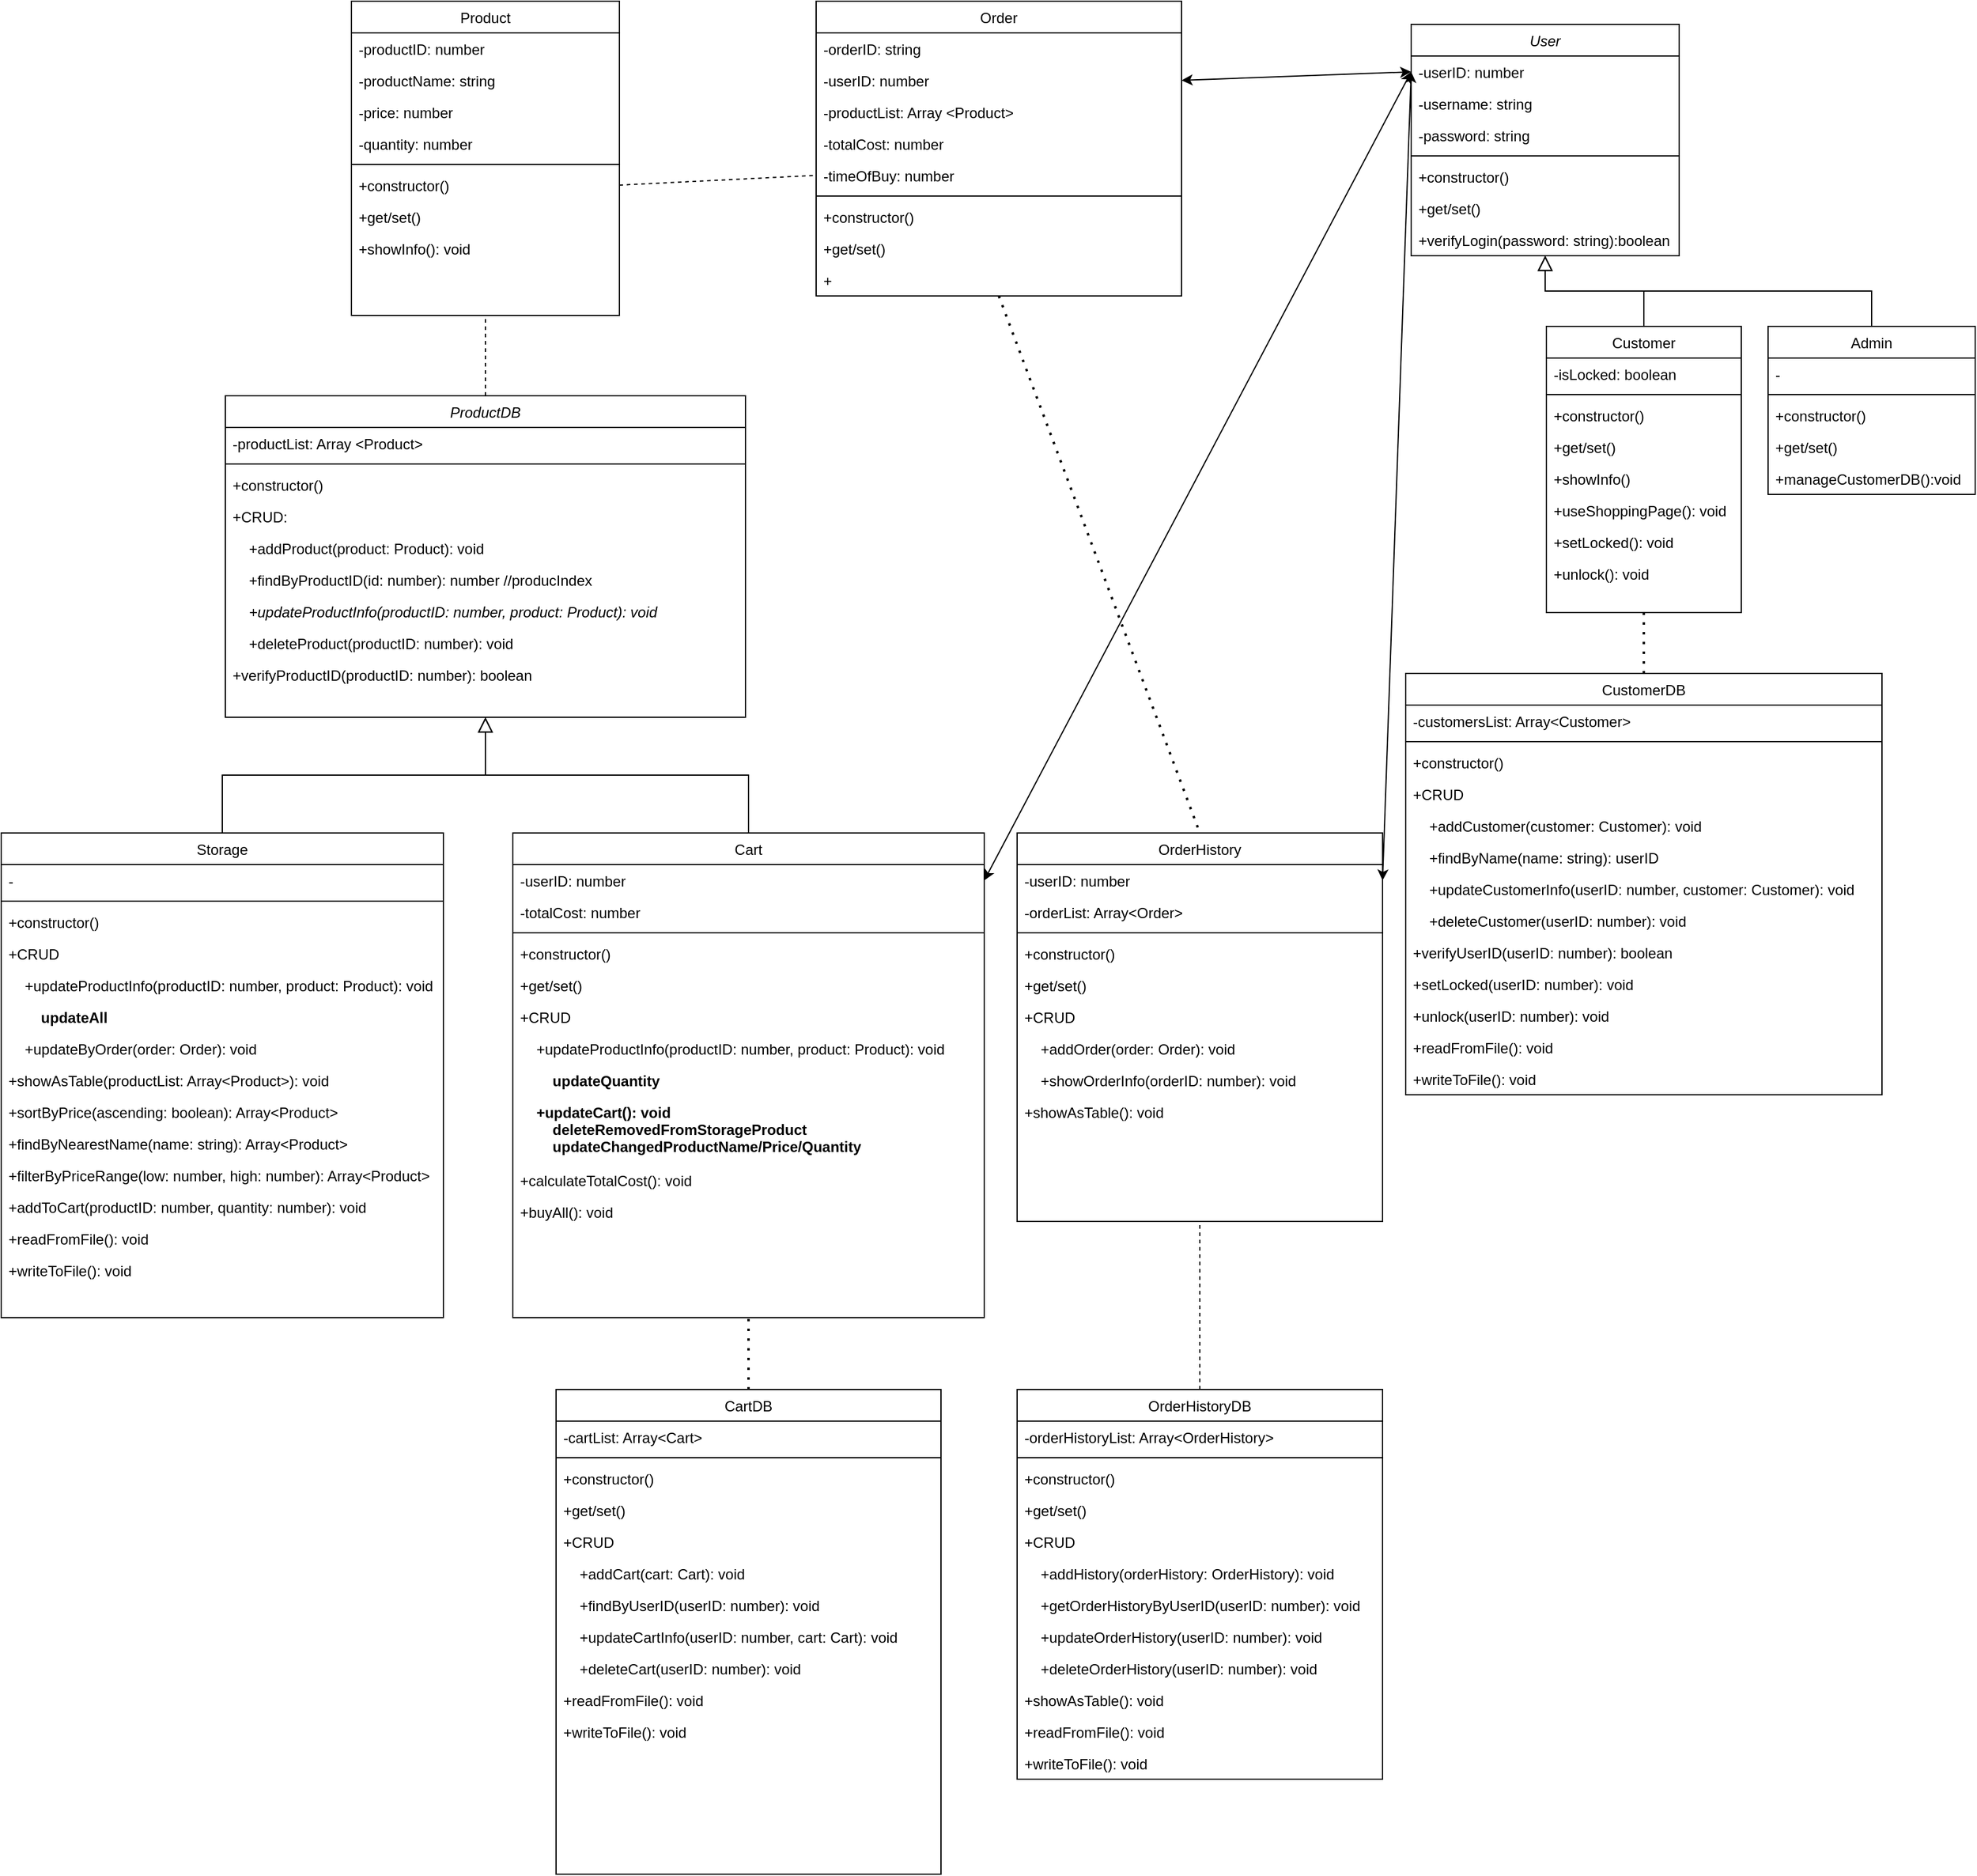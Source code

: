 <mxfile version="20.8.16" type="device"><diagram id="C5RBs43oDa-KdzZeNtuy" name="Page-1"><mxGraphModel dx="2871" dy="1038" grid="0" gridSize="10" guides="1" tooltips="1" connect="1" arrows="1" fold="1" page="1" pageScale="1" pageWidth="827" pageHeight="1169" math="0" shadow="0"><root><mxCell id="WIyWlLk6GJQsqaUBKTNV-0"/><mxCell id="WIyWlLk6GJQsqaUBKTNV-1" parent="WIyWlLk6GJQsqaUBKTNV-0"/><mxCell id="zkfFHV4jXpPFQw0GAbJ--0" value="User" style="swimlane;fontStyle=2;align=center;verticalAlign=top;childLayout=stackLayout;horizontal=1;startSize=26;horizontalStack=0;resizeParent=1;resizeLast=0;collapsible=1;marginBottom=0;rounded=0;shadow=0;strokeWidth=1;" parent="WIyWlLk6GJQsqaUBKTNV-1" vertex="1"><mxGeometry x="330.5" y="40" width="220" height="190" as="geometry"><mxRectangle x="230" y="140" width="160" height="26" as="alternateBounds"/></mxGeometry></mxCell><mxCell id="zkfFHV4jXpPFQw0GAbJ--1" value="-userID: number" style="text;align=left;verticalAlign=top;spacingLeft=4;spacingRight=4;overflow=hidden;rotatable=0;points=[[0,0.5],[1,0.5]];portConstraint=eastwest;" parent="zkfFHV4jXpPFQw0GAbJ--0" vertex="1"><mxGeometry y="26" width="220" height="26" as="geometry"/></mxCell><mxCell id="LEdS41fq1tIYDErjTCFg-3" value="-username: string" style="text;align=left;verticalAlign=top;spacingLeft=4;spacingRight=4;overflow=hidden;rotatable=0;points=[[0,0.5],[1,0.5]];portConstraint=eastwest;" parent="zkfFHV4jXpPFQw0GAbJ--0" vertex="1"><mxGeometry y="52" width="220" height="26" as="geometry"/></mxCell><mxCell id="zkfFHV4jXpPFQw0GAbJ--3" value="-password: string" style="text;align=left;verticalAlign=top;spacingLeft=4;spacingRight=4;overflow=hidden;rotatable=0;points=[[0,0.5],[1,0.5]];portConstraint=eastwest;rounded=0;shadow=0;html=0;" parent="zkfFHV4jXpPFQw0GAbJ--0" vertex="1"><mxGeometry y="78" width="220" height="26" as="geometry"/></mxCell><mxCell id="zkfFHV4jXpPFQw0GAbJ--4" value="" style="line;html=1;strokeWidth=1;align=left;verticalAlign=middle;spacingTop=-1;spacingLeft=3;spacingRight=3;rotatable=0;labelPosition=right;points=[];portConstraint=eastwest;" parent="zkfFHV4jXpPFQw0GAbJ--0" vertex="1"><mxGeometry y="104" width="220" height="8" as="geometry"/></mxCell><mxCell id="zkfFHV4jXpPFQw0GAbJ--5" value="+constructor()" style="text;align=left;verticalAlign=top;spacingLeft=4;spacingRight=4;overflow=hidden;rotatable=0;points=[[0,0.5],[1,0.5]];portConstraint=eastwest;" parent="zkfFHV4jXpPFQw0GAbJ--0" vertex="1"><mxGeometry y="112" width="220" height="26" as="geometry"/></mxCell><mxCell id="LEdS41fq1tIYDErjTCFg-1" value="+get/set()" style="text;align=left;verticalAlign=top;spacingLeft=4;spacingRight=4;overflow=hidden;rotatable=0;points=[[0,0.5],[1,0.5]];portConstraint=eastwest;" parent="zkfFHV4jXpPFQw0GAbJ--0" vertex="1"><mxGeometry y="138" width="220" height="26" as="geometry"/></mxCell><mxCell id="LEdS41fq1tIYDErjTCFg-2" value="+verifyLogin(password: string):boolean" style="text;align=left;verticalAlign=top;spacingLeft=4;spacingRight=4;overflow=hidden;rotatable=0;points=[[0,0.5],[1,0.5]];portConstraint=eastwest;" parent="zkfFHV4jXpPFQw0GAbJ--0" vertex="1"><mxGeometry y="164" width="220" height="26" as="geometry"/></mxCell><mxCell id="zkfFHV4jXpPFQw0GAbJ--6" value="Customer" style="swimlane;fontStyle=0;align=center;verticalAlign=top;childLayout=stackLayout;horizontal=1;startSize=26;horizontalStack=0;resizeParent=1;resizeLast=0;collapsible=1;marginBottom=0;rounded=0;shadow=0;strokeWidth=1;" parent="WIyWlLk6GJQsqaUBKTNV-1" vertex="1"><mxGeometry x="441.5" y="288" width="160" height="235" as="geometry"><mxRectangle x="130" y="380" width="160" height="26" as="alternateBounds"/></mxGeometry></mxCell><mxCell id="zkfFHV4jXpPFQw0GAbJ--7" value="-isLocked: boolean" style="text;align=left;verticalAlign=top;spacingLeft=4;spacingRight=4;overflow=hidden;rotatable=0;points=[[0,0.5],[1,0.5]];portConstraint=eastwest;" parent="zkfFHV4jXpPFQw0GAbJ--6" vertex="1"><mxGeometry y="26" width="160" height="26" as="geometry"/></mxCell><mxCell id="zkfFHV4jXpPFQw0GAbJ--9" value="" style="line;html=1;strokeWidth=1;align=left;verticalAlign=middle;spacingTop=-1;spacingLeft=3;spacingRight=3;rotatable=0;labelPosition=right;points=[];portConstraint=eastwest;" parent="zkfFHV4jXpPFQw0GAbJ--6" vertex="1"><mxGeometry y="52" width="160" height="8" as="geometry"/></mxCell><mxCell id="LEdS41fq1tIYDErjTCFg-7" value="+constructor()" style="text;align=left;verticalAlign=top;spacingLeft=4;spacingRight=4;overflow=hidden;rotatable=0;points=[[0,0.5],[1,0.5]];portConstraint=eastwest;" parent="zkfFHV4jXpPFQw0GAbJ--6" vertex="1"><mxGeometry y="60" width="160" height="26" as="geometry"/></mxCell><mxCell id="LEdS41fq1tIYDErjTCFg-8" value="+get/set()" style="text;align=left;verticalAlign=top;spacingLeft=4;spacingRight=4;overflow=hidden;rotatable=0;points=[[0,0.5],[1,0.5]];portConstraint=eastwest;" parent="zkfFHV4jXpPFQw0GAbJ--6" vertex="1"><mxGeometry y="86" width="160" height="26" as="geometry"/></mxCell><mxCell id="7vM7d2wEi6mo-XLAPHhL-30" value="+showInfo()" style="text;align=left;verticalAlign=top;spacingLeft=4;spacingRight=4;overflow=hidden;rotatable=0;points=[[0,0.5],[1,0.5]];portConstraint=eastwest;" vertex="1" parent="zkfFHV4jXpPFQw0GAbJ--6"><mxGeometry y="112" width="160" height="26" as="geometry"/></mxCell><mxCell id="zkfFHV4jXpPFQw0GAbJ--10" value="+useShoppingPage(): void" style="text;align=left;verticalAlign=top;spacingLeft=4;spacingRight=4;overflow=hidden;rotatable=0;points=[[0,0.5],[1,0.5]];portConstraint=eastwest;fontStyle=0" parent="zkfFHV4jXpPFQw0GAbJ--6" vertex="1"><mxGeometry y="138" width="160" height="26" as="geometry"/></mxCell><mxCell id="LEdS41fq1tIYDErjTCFg-18" value="+setLocked(): void" style="text;align=left;verticalAlign=top;spacingLeft=4;spacingRight=4;overflow=hidden;rotatable=0;points=[[0,0.5],[1,0.5]];portConstraint=eastwest;fontStyle=0" parent="zkfFHV4jXpPFQw0GAbJ--6" vertex="1"><mxGeometry y="164" width="160" height="26" as="geometry"/></mxCell><mxCell id="LEdS41fq1tIYDErjTCFg-19" value="+unlock(): void" style="text;align=left;verticalAlign=top;spacingLeft=4;spacingRight=4;overflow=hidden;rotatable=0;points=[[0,0.5],[1,0.5]];portConstraint=eastwest;fontStyle=0" parent="zkfFHV4jXpPFQw0GAbJ--6" vertex="1"><mxGeometry y="190" width="160" height="26" as="geometry"/></mxCell><mxCell id="zkfFHV4jXpPFQw0GAbJ--12" value="" style="endArrow=block;endSize=10;endFill=0;shadow=0;strokeWidth=1;rounded=0;edgeStyle=elbowEdgeStyle;elbow=vertical;" parent="WIyWlLk6GJQsqaUBKTNV-1" source="zkfFHV4jXpPFQw0GAbJ--6" target="zkfFHV4jXpPFQw0GAbJ--0" edge="1"><mxGeometry width="160" relative="1" as="geometry"><mxPoint x="300.5" y="125" as="sourcePoint"/><mxPoint x="300.5" y="125" as="targetPoint"/></mxGeometry></mxCell><mxCell id="zkfFHV4jXpPFQw0GAbJ--13" value="Admin" style="swimlane;fontStyle=0;align=center;verticalAlign=top;childLayout=stackLayout;horizontal=1;startSize=26;horizontalStack=0;resizeParent=1;resizeLast=0;collapsible=1;marginBottom=0;rounded=0;shadow=0;strokeWidth=1;" parent="WIyWlLk6GJQsqaUBKTNV-1" vertex="1"><mxGeometry x="623.5" y="288" width="170" height="138" as="geometry"><mxRectangle x="340" y="380" width="170" height="26" as="alternateBounds"/></mxGeometry></mxCell><mxCell id="zkfFHV4jXpPFQw0GAbJ--14" value="-" style="text;align=left;verticalAlign=top;spacingLeft=4;spacingRight=4;overflow=hidden;rotatable=0;points=[[0,0.5],[1,0.5]];portConstraint=eastwest;" parent="zkfFHV4jXpPFQw0GAbJ--13" vertex="1"><mxGeometry y="26" width="170" height="26" as="geometry"/></mxCell><mxCell id="zkfFHV4jXpPFQw0GAbJ--15" value="" style="line;html=1;strokeWidth=1;align=left;verticalAlign=middle;spacingTop=-1;spacingLeft=3;spacingRight=3;rotatable=0;labelPosition=right;points=[];portConstraint=eastwest;" parent="zkfFHV4jXpPFQw0GAbJ--13" vertex="1"><mxGeometry y="52" width="170" height="8" as="geometry"/></mxCell><mxCell id="LEdS41fq1tIYDErjTCFg-4" value="+constructor()" style="text;align=left;verticalAlign=top;spacingLeft=4;spacingRight=4;overflow=hidden;rotatable=0;points=[[0,0.5],[1,0.5]];portConstraint=eastwest;" parent="zkfFHV4jXpPFQw0GAbJ--13" vertex="1"><mxGeometry y="60" width="170" height="26" as="geometry"/></mxCell><mxCell id="LEdS41fq1tIYDErjTCFg-5" value="+get/set()" style="text;align=left;verticalAlign=top;spacingLeft=4;spacingRight=4;overflow=hidden;rotatable=0;points=[[0,0.5],[1,0.5]];portConstraint=eastwest;" parent="zkfFHV4jXpPFQw0GAbJ--13" vertex="1"><mxGeometry y="86" width="170" height="26" as="geometry"/></mxCell><mxCell id="LEdS41fq1tIYDErjTCFg-6" value="+manageCustomerDB():void" style="text;align=left;verticalAlign=top;spacingLeft=4;spacingRight=4;overflow=hidden;rotatable=0;points=[[0,0.5],[1,0.5]];portConstraint=eastwest;" parent="zkfFHV4jXpPFQw0GAbJ--13" vertex="1"><mxGeometry y="112" width="170" height="26" as="geometry"/></mxCell><mxCell id="zkfFHV4jXpPFQw0GAbJ--16" value="" style="endArrow=block;endSize=10;endFill=0;shadow=0;strokeWidth=1;rounded=0;edgeStyle=elbowEdgeStyle;elbow=vertical;" parent="WIyWlLk6GJQsqaUBKTNV-1" source="zkfFHV4jXpPFQw0GAbJ--13" target="zkfFHV4jXpPFQw0GAbJ--0" edge="1"><mxGeometry width="160" relative="1" as="geometry"><mxPoint x="310.5" y="295" as="sourcePoint"/><mxPoint x="410.5" y="193" as="targetPoint"/></mxGeometry></mxCell><mxCell id="LEdS41fq1tIYDErjTCFg-10" value="CustomerDB" style="swimlane;fontStyle=0;align=center;verticalAlign=top;childLayout=stackLayout;horizontal=1;startSize=26;horizontalStack=0;resizeParent=1;resizeLast=0;collapsible=1;marginBottom=0;rounded=0;shadow=0;strokeWidth=1;" parent="WIyWlLk6GJQsqaUBKTNV-1" vertex="1"><mxGeometry x="326" y="573" width="391" height="346" as="geometry"><mxRectangle x="330" y="550" width="160" height="26" as="alternateBounds"/></mxGeometry></mxCell><mxCell id="LEdS41fq1tIYDErjTCFg-11" value="-customersList: Array&lt;Customer&gt;" style="text;align=left;verticalAlign=top;spacingLeft=4;spacingRight=4;overflow=hidden;rotatable=0;points=[[0,0.5],[1,0.5]];portConstraint=eastwest;" parent="LEdS41fq1tIYDErjTCFg-10" vertex="1"><mxGeometry y="26" width="391" height="26" as="geometry"/></mxCell><mxCell id="LEdS41fq1tIYDErjTCFg-12" value="" style="line;html=1;strokeWidth=1;align=left;verticalAlign=middle;spacingTop=-1;spacingLeft=3;spacingRight=3;rotatable=0;labelPosition=right;points=[];portConstraint=eastwest;" parent="LEdS41fq1tIYDErjTCFg-10" vertex="1"><mxGeometry y="52" width="391" height="8" as="geometry"/></mxCell><mxCell id="LEdS41fq1tIYDErjTCFg-13" value="+constructor()" style="text;align=left;verticalAlign=top;spacingLeft=4;spacingRight=4;overflow=hidden;rotatable=0;points=[[0,0.5],[1,0.5]];portConstraint=eastwest;" parent="LEdS41fq1tIYDErjTCFg-10" vertex="1"><mxGeometry y="60" width="391" height="26" as="geometry"/></mxCell><mxCell id="LEdS41fq1tIYDErjTCFg-15" value="+CRUD" style="text;align=left;verticalAlign=top;spacingLeft=4;spacingRight=4;overflow=hidden;rotatable=0;points=[[0,0.5],[1,0.5]];portConstraint=eastwest;fontStyle=0" parent="LEdS41fq1tIYDErjTCFg-10" vertex="1"><mxGeometry y="86" width="391" height="26" as="geometry"/></mxCell><mxCell id="7vM7d2wEi6mo-XLAPHhL-26" value="    +addCustomer(customer: Customer): void" style="text;align=left;verticalAlign=top;spacingLeft=4;spacingRight=4;overflow=hidden;rotatable=0;points=[[0,0.5],[1,0.5]];portConstraint=eastwest;fontStyle=0" vertex="1" parent="LEdS41fq1tIYDErjTCFg-10"><mxGeometry y="112" width="391" height="26" as="geometry"/></mxCell><mxCell id="7vM7d2wEi6mo-XLAPHhL-27" value="    +findByName(name: string): userID" style="text;align=left;verticalAlign=top;spacingLeft=4;spacingRight=4;overflow=hidden;rotatable=0;points=[[0,0.5],[1,0.5]];portConstraint=eastwest;fontStyle=0" vertex="1" parent="LEdS41fq1tIYDErjTCFg-10"><mxGeometry y="138" width="391" height="26" as="geometry"/></mxCell><mxCell id="7vM7d2wEi6mo-XLAPHhL-28" value="    +updateCustomerInfo(userID: number, customer: Customer): void" style="text;align=left;verticalAlign=top;spacingLeft=4;spacingRight=4;overflow=hidden;rotatable=0;points=[[0,0.5],[1,0.5]];portConstraint=eastwest;fontStyle=0" vertex="1" parent="LEdS41fq1tIYDErjTCFg-10"><mxGeometry y="164" width="391" height="26" as="geometry"/></mxCell><mxCell id="7vM7d2wEi6mo-XLAPHhL-29" value="    +deleteCustomer(userID: number): void" style="text;align=left;verticalAlign=top;spacingLeft=4;spacingRight=4;overflow=hidden;rotatable=0;points=[[0,0.5],[1,0.5]];portConstraint=eastwest;fontStyle=0" vertex="1" parent="LEdS41fq1tIYDErjTCFg-10"><mxGeometry y="190" width="391" height="26" as="geometry"/></mxCell><mxCell id="LEdS41fq1tIYDErjTCFg-16" value="+verifyUserID(userID: number): boolean" style="text;align=left;verticalAlign=top;spacingLeft=4;spacingRight=4;overflow=hidden;rotatable=0;points=[[0,0.5],[1,0.5]];portConstraint=eastwest;fontStyle=0" parent="LEdS41fq1tIYDErjTCFg-10" vertex="1"><mxGeometry y="216" width="391" height="26" as="geometry"/></mxCell><mxCell id="LEdS41fq1tIYDErjTCFg-20" value="+setLocked(userID: number): void" style="text;align=left;verticalAlign=top;spacingLeft=4;spacingRight=4;overflow=hidden;rotatable=0;points=[[0,0.5],[1,0.5]];portConstraint=eastwest;fontStyle=0" parent="LEdS41fq1tIYDErjTCFg-10" vertex="1"><mxGeometry y="242" width="391" height="26" as="geometry"/></mxCell><mxCell id="LEdS41fq1tIYDErjTCFg-17" value="+unlock(userID: number): void" style="text;align=left;verticalAlign=top;spacingLeft=4;spacingRight=4;overflow=hidden;rotatable=0;points=[[0,0.5],[1,0.5]];portConstraint=eastwest;fontStyle=0" parent="LEdS41fq1tIYDErjTCFg-10" vertex="1"><mxGeometry y="268" width="391" height="26" as="geometry"/></mxCell><mxCell id="7vM7d2wEi6mo-XLAPHhL-21" value="+readFromFile(): void" style="text;align=left;verticalAlign=top;spacingLeft=4;spacingRight=4;overflow=hidden;rotatable=0;points=[[0,0.5],[1,0.5]];portConstraint=eastwest;fontStyle=0" vertex="1" parent="LEdS41fq1tIYDErjTCFg-10"><mxGeometry y="294" width="391" height="26" as="geometry"/></mxCell><mxCell id="7vM7d2wEi6mo-XLAPHhL-22" value="+writeToFile(): void" style="text;align=left;verticalAlign=top;spacingLeft=4;spacingRight=4;overflow=hidden;rotatable=0;points=[[0,0.5],[1,0.5]];portConstraint=eastwest;fontStyle=0" vertex="1" parent="LEdS41fq1tIYDErjTCFg-10"><mxGeometry y="320" width="391" height="26" as="geometry"/></mxCell><mxCell id="LEdS41fq1tIYDErjTCFg-21" value="Product" style="swimlane;fontStyle=0;align=center;verticalAlign=top;childLayout=stackLayout;horizontal=1;startSize=26;horizontalStack=0;resizeParent=1;resizeLast=0;collapsible=1;marginBottom=0;rounded=0;shadow=0;strokeWidth=1;" parent="WIyWlLk6GJQsqaUBKTNV-1" vertex="1"><mxGeometry x="-539.5" y="21" width="220" height="258" as="geometry"><mxRectangle x="230" y="140" width="160" height="26" as="alternateBounds"/></mxGeometry></mxCell><mxCell id="LEdS41fq1tIYDErjTCFg-22" value="-productID: number" style="text;align=left;verticalAlign=top;spacingLeft=4;spacingRight=4;overflow=hidden;rotatable=0;points=[[0,0.5],[1,0.5]];portConstraint=eastwest;" parent="LEdS41fq1tIYDErjTCFg-21" vertex="1"><mxGeometry y="26" width="220" height="26" as="geometry"/></mxCell><mxCell id="LEdS41fq1tIYDErjTCFg-23" value="-productName: string" style="text;align=left;verticalAlign=top;spacingLeft=4;spacingRight=4;overflow=hidden;rotatable=0;points=[[0,0.5],[1,0.5]];portConstraint=eastwest;" parent="LEdS41fq1tIYDErjTCFg-21" vertex="1"><mxGeometry y="52" width="220" height="26" as="geometry"/></mxCell><mxCell id="LEdS41fq1tIYDErjTCFg-29" value="-price: number" style="text;align=left;verticalAlign=top;spacingLeft=4;spacingRight=4;overflow=hidden;rotatable=0;points=[[0,0.5],[1,0.5]];portConstraint=eastwest;rounded=0;shadow=0;html=0;" parent="LEdS41fq1tIYDErjTCFg-21" vertex="1"><mxGeometry y="78" width="220" height="26" as="geometry"/></mxCell><mxCell id="LEdS41fq1tIYDErjTCFg-24" value="-quantity: number" style="text;align=left;verticalAlign=top;spacingLeft=4;spacingRight=4;overflow=hidden;rotatable=0;points=[[0,0.5],[1,0.5]];portConstraint=eastwest;rounded=0;shadow=0;html=0;fontStyle=0" parent="LEdS41fq1tIYDErjTCFg-21" vertex="1"><mxGeometry y="104" width="220" height="26" as="geometry"/></mxCell><mxCell id="LEdS41fq1tIYDErjTCFg-25" value="" style="line;html=1;strokeWidth=1;align=left;verticalAlign=middle;spacingTop=-1;spacingLeft=3;spacingRight=3;rotatable=0;labelPosition=right;points=[];portConstraint=eastwest;" parent="LEdS41fq1tIYDErjTCFg-21" vertex="1"><mxGeometry y="130" width="220" height="8" as="geometry"/></mxCell><mxCell id="LEdS41fq1tIYDErjTCFg-26" value="+constructor()" style="text;align=left;verticalAlign=top;spacingLeft=4;spacingRight=4;overflow=hidden;rotatable=0;points=[[0,0.5],[1,0.5]];portConstraint=eastwest;" parent="LEdS41fq1tIYDErjTCFg-21" vertex="1"><mxGeometry y="138" width="220" height="26" as="geometry"/></mxCell><mxCell id="LEdS41fq1tIYDErjTCFg-27" value="+get/set()" style="text;align=left;verticalAlign=top;spacingLeft=4;spacingRight=4;overflow=hidden;rotatable=0;points=[[0,0.5],[1,0.5]];portConstraint=eastwest;" parent="LEdS41fq1tIYDErjTCFg-21" vertex="1"><mxGeometry y="164" width="220" height="26" as="geometry"/></mxCell><mxCell id="LEdS41fq1tIYDErjTCFg-28" value="+showInfo(): void" style="text;align=left;verticalAlign=top;spacingLeft=4;spacingRight=4;overflow=hidden;rotatable=0;points=[[0,0.5],[1,0.5]];portConstraint=eastwest;" parent="LEdS41fq1tIYDErjTCFg-21" vertex="1"><mxGeometry y="190" width="220" height="26" as="geometry"/></mxCell><mxCell id="LEdS41fq1tIYDErjTCFg-30" value="ProductDB" style="swimlane;fontStyle=2;align=center;verticalAlign=top;childLayout=stackLayout;horizontal=1;startSize=26;horizontalStack=0;resizeParent=1;resizeLast=0;collapsible=1;marginBottom=0;rounded=0;shadow=0;strokeWidth=1;" parent="WIyWlLk6GJQsqaUBKTNV-1" vertex="1"><mxGeometry x="-643" y="345" width="427" height="264" as="geometry"><mxRectangle x="230" y="140" width="160" height="26" as="alternateBounds"/></mxGeometry></mxCell><mxCell id="LEdS41fq1tIYDErjTCFg-31" value="-productList: Array &lt;Product&gt;" style="text;align=left;verticalAlign=top;spacingLeft=4;spacingRight=4;overflow=hidden;rotatable=0;points=[[0,0.5],[1,0.5]];portConstraint=eastwest;" parent="LEdS41fq1tIYDErjTCFg-30" vertex="1"><mxGeometry y="26" width="427" height="26" as="geometry"/></mxCell><mxCell id="LEdS41fq1tIYDErjTCFg-35" value="" style="line;html=1;strokeWidth=1;align=left;verticalAlign=middle;spacingTop=-1;spacingLeft=3;spacingRight=3;rotatable=0;labelPosition=right;points=[];portConstraint=eastwest;" parent="LEdS41fq1tIYDErjTCFg-30" vertex="1"><mxGeometry y="52" width="427" height="8" as="geometry"/></mxCell><mxCell id="LEdS41fq1tIYDErjTCFg-36" value="+constructor()" style="text;align=left;verticalAlign=top;spacingLeft=4;spacingRight=4;overflow=hidden;rotatable=0;points=[[0,0.5],[1,0.5]];portConstraint=eastwest;" parent="LEdS41fq1tIYDErjTCFg-30" vertex="1"><mxGeometry y="60" width="427" height="26" as="geometry"/></mxCell><mxCell id="LEdS41fq1tIYDErjTCFg-38" value="+CRUD:" style="text;align=left;verticalAlign=top;spacingLeft=4;spacingRight=4;overflow=hidden;rotatable=0;points=[[0,0.5],[1,0.5]];portConstraint=eastwest;fontStyle=0" parent="LEdS41fq1tIYDErjTCFg-30" vertex="1"><mxGeometry y="86" width="427" height="26" as="geometry"/></mxCell><mxCell id="LEdS41fq1tIYDErjTCFg-54" value="    +addProduct(product: Product): void" style="text;align=left;verticalAlign=top;spacingLeft=4;spacingRight=4;overflow=hidden;rotatable=0;points=[[0,0.5],[1,0.5]];portConstraint=eastwest;fontStyle=0" parent="LEdS41fq1tIYDErjTCFg-30" vertex="1"><mxGeometry y="112" width="427" height="26" as="geometry"/></mxCell><mxCell id="LEdS41fq1tIYDErjTCFg-55" value="    +findByProductID(id: number): number //producIndex" style="text;align=left;verticalAlign=top;spacingLeft=4;spacingRight=4;overflow=hidden;rotatable=0;points=[[0,0.5],[1,0.5]];portConstraint=eastwest;fontStyle=0" parent="LEdS41fq1tIYDErjTCFg-30" vertex="1"><mxGeometry y="138" width="427" height="26" as="geometry"/></mxCell><mxCell id="LEdS41fq1tIYDErjTCFg-56" value="    +updateProductInfo(productID: number, product: Product): void" style="text;align=left;verticalAlign=top;spacingLeft=4;spacingRight=4;overflow=hidden;rotatable=0;points=[[0,0.5],[1,0.5]];portConstraint=eastwest;fontStyle=2" parent="LEdS41fq1tIYDErjTCFg-30" vertex="1"><mxGeometry y="164" width="427" height="26" as="geometry"/></mxCell><mxCell id="LEdS41fq1tIYDErjTCFg-57" value="    +deleteProduct(productID: number): void" style="text;align=left;verticalAlign=top;spacingLeft=4;spacingRight=4;overflow=hidden;rotatable=0;points=[[0,0.5],[1,0.5]];portConstraint=eastwest;fontStyle=0" parent="LEdS41fq1tIYDErjTCFg-30" vertex="1"><mxGeometry y="190" width="427" height="26" as="geometry"/></mxCell><mxCell id="LEdS41fq1tIYDErjTCFg-39" value="+verifyProductID(productID: number): boolean" style="text;align=left;verticalAlign=top;spacingLeft=4;spacingRight=4;overflow=hidden;rotatable=0;points=[[0,0.5],[1,0.5]];portConstraint=eastwest;fontStyle=0" parent="LEdS41fq1tIYDErjTCFg-30" vertex="1"><mxGeometry y="216" width="427" height="26" as="geometry"/></mxCell><mxCell id="LEdS41fq1tIYDErjTCFg-42" value="Order" style="swimlane;fontStyle=0;align=center;verticalAlign=top;childLayout=stackLayout;horizontal=1;startSize=26;horizontalStack=0;resizeParent=1;resizeLast=0;collapsible=1;marginBottom=0;rounded=0;shadow=0;strokeWidth=1;" parent="WIyWlLk6GJQsqaUBKTNV-1" vertex="1"><mxGeometry x="-158" y="21" width="300" height="242" as="geometry"><mxRectangle x="230" y="140" width="160" height="26" as="alternateBounds"/></mxGeometry></mxCell><mxCell id="LEdS41fq1tIYDErjTCFg-43" value="-orderID: string" style="text;align=left;verticalAlign=top;spacingLeft=4;spacingRight=4;overflow=hidden;rotatable=0;points=[[0,0.5],[1,0.5]];portConstraint=eastwest;" parent="LEdS41fq1tIYDErjTCFg-42" vertex="1"><mxGeometry y="26" width="300" height="26" as="geometry"/></mxCell><mxCell id="7vM7d2wEi6mo-XLAPHhL-37" value="-userID: number" style="text;align=left;verticalAlign=top;spacingLeft=4;spacingRight=4;overflow=hidden;rotatable=0;points=[[0,0.5],[1,0.5]];portConstraint=eastwest;" vertex="1" parent="LEdS41fq1tIYDErjTCFg-42"><mxGeometry y="52" width="300" height="26" as="geometry"/></mxCell><mxCell id="LEdS41fq1tIYDErjTCFg-138" value="-productList: Array &lt;Product&gt;" style="text;align=left;verticalAlign=top;spacingLeft=4;spacingRight=4;overflow=hidden;rotatable=0;points=[[0,0.5],[1,0.5]];portConstraint=eastwest;" parent="LEdS41fq1tIYDErjTCFg-42" vertex="1"><mxGeometry y="78" width="300" height="26" as="geometry"/></mxCell><mxCell id="LEdS41fq1tIYDErjTCFg-140" value="-totalCost: number" style="text;align=left;verticalAlign=top;spacingLeft=4;spacingRight=4;overflow=hidden;rotatable=0;points=[[0,0.5],[1,0.5]];portConstraint=eastwest;" parent="LEdS41fq1tIYDErjTCFg-42" vertex="1"><mxGeometry y="104" width="300" height="26" as="geometry"/></mxCell><mxCell id="LEdS41fq1tIYDErjTCFg-137" value="-timeOfBuy: number" style="text;align=left;verticalAlign=top;spacingLeft=4;spacingRight=4;overflow=hidden;rotatable=0;points=[[0,0.5],[1,0.5]];portConstraint=eastwest;" parent="LEdS41fq1tIYDErjTCFg-42" vertex="1"><mxGeometry y="130" width="300" height="26" as="geometry"/></mxCell><mxCell id="LEdS41fq1tIYDErjTCFg-44" value="" style="line;html=1;strokeWidth=1;align=left;verticalAlign=middle;spacingTop=-1;spacingLeft=3;spacingRight=3;rotatable=0;labelPosition=right;points=[];portConstraint=eastwest;" parent="LEdS41fq1tIYDErjTCFg-42" vertex="1"><mxGeometry y="156" width="300" height="8" as="geometry"/></mxCell><mxCell id="LEdS41fq1tIYDErjTCFg-45" value="+constructor()" style="text;align=left;verticalAlign=top;spacingLeft=4;spacingRight=4;overflow=hidden;rotatable=0;points=[[0,0.5],[1,0.5]];portConstraint=eastwest;" parent="LEdS41fq1tIYDErjTCFg-42" vertex="1"><mxGeometry y="164" width="300" height="26" as="geometry"/></mxCell><mxCell id="LEdS41fq1tIYDErjTCFg-46" value="+get/set()" style="text;align=left;verticalAlign=top;spacingLeft=4;spacingRight=4;overflow=hidden;rotatable=0;points=[[0,0.5],[1,0.5]];portConstraint=eastwest;" parent="LEdS41fq1tIYDErjTCFg-42" vertex="1"><mxGeometry y="190" width="300" height="26" as="geometry"/></mxCell><mxCell id="LEdS41fq1tIYDErjTCFg-47" value="+" style="text;align=left;verticalAlign=top;spacingLeft=4;spacingRight=4;overflow=hidden;rotatable=0;points=[[0,0.5],[1,0.5]];portConstraint=eastwest;fontStyle=0" parent="LEdS41fq1tIYDErjTCFg-42" vertex="1"><mxGeometry y="216" width="300" height="26" as="geometry"/></mxCell><mxCell id="LEdS41fq1tIYDErjTCFg-48" value="Cart" style="swimlane;fontStyle=0;align=center;verticalAlign=top;childLayout=stackLayout;horizontal=1;startSize=26;horizontalStack=0;resizeParent=1;resizeLast=0;collapsible=1;marginBottom=0;rounded=0;shadow=0;strokeWidth=1;" parent="WIyWlLk6GJQsqaUBKTNV-1" vertex="1"><mxGeometry x="-407" y="704" width="387" height="398" as="geometry"><mxRectangle x="230" y="140" width="160" height="26" as="alternateBounds"/></mxGeometry></mxCell><mxCell id="LEdS41fq1tIYDErjTCFg-49" value="-userID: number" style="text;align=left;verticalAlign=top;spacingLeft=4;spacingRight=4;overflow=hidden;rotatable=0;points=[[0,0.5],[1,0.5]];portConstraint=eastwest;" parent="LEdS41fq1tIYDErjTCFg-48" vertex="1"><mxGeometry y="26" width="387" height="26" as="geometry"/></mxCell><mxCell id="LEdS41fq1tIYDErjTCFg-62" value="-totalCost: number" style="text;align=left;verticalAlign=top;spacingLeft=4;spacingRight=4;overflow=hidden;rotatable=0;points=[[0,0.5],[1,0.5]];portConstraint=eastwest;" parent="LEdS41fq1tIYDErjTCFg-48" vertex="1"><mxGeometry y="52" width="387" height="26" as="geometry"/></mxCell><mxCell id="LEdS41fq1tIYDErjTCFg-50" value="" style="line;html=1;strokeWidth=1;align=left;verticalAlign=middle;spacingTop=-1;spacingLeft=3;spacingRight=3;rotatable=0;labelPosition=right;points=[];portConstraint=eastwest;" parent="LEdS41fq1tIYDErjTCFg-48" vertex="1"><mxGeometry y="78" width="387" height="8" as="geometry"/></mxCell><mxCell id="LEdS41fq1tIYDErjTCFg-51" value="+constructor()" style="text;align=left;verticalAlign=top;spacingLeft=4;spacingRight=4;overflow=hidden;rotatable=0;points=[[0,0.5],[1,0.5]];portConstraint=eastwest;" parent="LEdS41fq1tIYDErjTCFg-48" vertex="1"><mxGeometry y="86" width="387" height="26" as="geometry"/></mxCell><mxCell id="LEdS41fq1tIYDErjTCFg-70" value="+get/set()" style="text;align=left;verticalAlign=top;spacingLeft=4;spacingRight=4;overflow=hidden;rotatable=0;points=[[0,0.5],[1,0.5]];portConstraint=eastwest;" parent="LEdS41fq1tIYDErjTCFg-48" vertex="1"><mxGeometry y="112" width="387" height="26" as="geometry"/></mxCell><mxCell id="LEdS41fq1tIYDErjTCFg-52" value="+CRUD" style="text;align=left;verticalAlign=top;spacingLeft=4;spacingRight=4;overflow=hidden;rotatable=0;points=[[0,0.5],[1,0.5]];portConstraint=eastwest;" parent="LEdS41fq1tIYDErjTCFg-48" vertex="1"><mxGeometry y="138" width="387" height="26" as="geometry"/></mxCell><mxCell id="LEdS41fq1tIYDErjTCFg-134" value="    +updateProductInfo(productID: number, product: Product): void" style="text;align=left;verticalAlign=top;spacingLeft=4;spacingRight=4;overflow=hidden;rotatable=0;points=[[0,0.5],[1,0.5]];portConstraint=eastwest;fontStyle=0" parent="LEdS41fq1tIYDErjTCFg-48" vertex="1"><mxGeometry y="164" width="387" height="26" as="geometry"/></mxCell><mxCell id="LEdS41fq1tIYDErjTCFg-65" value="        updateQuantity" style="text;align=left;verticalAlign=top;spacingLeft=4;spacingRight=4;overflow=hidden;rotatable=0;points=[[0,0.5],[1,0.5]];portConstraint=eastwest;fontStyle=1" parent="LEdS41fq1tIYDErjTCFg-48" vertex="1"><mxGeometry y="190" width="387" height="26" as="geometry"/></mxCell><mxCell id="LEdS41fq1tIYDErjTCFg-157" value="    +updateCart(): void&#10;        deleteRemovedFromStorageProduct&#10;        updateChangedProductName/Price/Quantity" style="text;align=left;verticalAlign=top;spacingLeft=4;spacingRight=4;overflow=hidden;rotatable=0;points=[[0,0.5],[1,0.5]];portConstraint=eastwest;fontStyle=1" parent="LEdS41fq1tIYDErjTCFg-48" vertex="1"><mxGeometry y="216" width="387" height="56" as="geometry"/></mxCell><mxCell id="LEdS41fq1tIYDErjTCFg-53" value="+calculateTotalCost(): void" style="text;align=left;verticalAlign=top;spacingLeft=4;spacingRight=4;overflow=hidden;rotatable=0;points=[[0,0.5],[1,0.5]];portConstraint=eastwest;fontStyle=0" parent="LEdS41fq1tIYDErjTCFg-48" vertex="1"><mxGeometry y="272" width="387" height="26" as="geometry"/></mxCell><mxCell id="LEdS41fq1tIYDErjTCFg-71" value="+buyAll(): void" style="text;align=left;verticalAlign=top;spacingLeft=4;spacingRight=4;overflow=hidden;rotatable=0;points=[[0,0.5],[1,0.5]];portConstraint=eastwest;fontStyle=0" parent="LEdS41fq1tIYDErjTCFg-48" vertex="1"><mxGeometry y="298" width="387" height="26" as="geometry"/></mxCell><mxCell id="LEdS41fq1tIYDErjTCFg-59" value="" style="endArrow=none;dashed=1;html=1;dashPattern=1 3;strokeWidth=2;rounded=0;entryX=0.5;entryY=0;entryDx=0;entryDy=0;exitX=0.5;exitY=1;exitDx=0;exitDy=0;" parent="WIyWlLk6GJQsqaUBKTNV-1" source="zkfFHV4jXpPFQw0GAbJ--6" target="LEdS41fq1tIYDErjTCFg-10" edge="1"><mxGeometry width="50" height="50" relative="1" as="geometry"><mxPoint x="370.5" y="521" as="sourcePoint"/><mxPoint x="421.5" y="442" as="targetPoint"/></mxGeometry></mxCell><mxCell id="LEdS41fq1tIYDErjTCFg-114" value="Storage" style="swimlane;fontStyle=0;align=center;verticalAlign=top;childLayout=stackLayout;horizontal=1;startSize=26;horizontalStack=0;resizeParent=1;resizeLast=0;collapsible=1;marginBottom=0;rounded=0;shadow=0;strokeWidth=1;" parent="WIyWlLk6GJQsqaUBKTNV-1" vertex="1"><mxGeometry x="-827" y="704" width="363" height="398" as="geometry"><mxRectangle x="230" y="140" width="160" height="26" as="alternateBounds"/></mxGeometry></mxCell><mxCell id="LEdS41fq1tIYDErjTCFg-118" value="-" style="text;align=left;verticalAlign=top;spacingLeft=4;spacingRight=4;overflow=hidden;rotatable=0;points=[[0,0.5],[1,0.5]];portConstraint=eastwest;" parent="LEdS41fq1tIYDErjTCFg-114" vertex="1"><mxGeometry y="26" width="363" height="26" as="geometry"/></mxCell><mxCell id="LEdS41fq1tIYDErjTCFg-119" value="" style="line;html=1;strokeWidth=1;align=left;verticalAlign=middle;spacingTop=-1;spacingLeft=3;spacingRight=3;rotatable=0;labelPosition=right;points=[];portConstraint=eastwest;" parent="LEdS41fq1tIYDErjTCFg-114" vertex="1"><mxGeometry y="52" width="363" height="8" as="geometry"/></mxCell><mxCell id="LEdS41fq1tIYDErjTCFg-120" value="+constructor()" style="text;align=left;verticalAlign=top;spacingLeft=4;spacingRight=4;overflow=hidden;rotatable=0;points=[[0,0.5],[1,0.5]];portConstraint=eastwest;" parent="LEdS41fq1tIYDErjTCFg-114" vertex="1"><mxGeometry y="60" width="363" height="26" as="geometry"/></mxCell><mxCell id="LEdS41fq1tIYDErjTCFg-122" value="+CRUD" style="text;align=left;verticalAlign=top;spacingLeft=4;spacingRight=4;overflow=hidden;rotatable=0;points=[[0,0.5],[1,0.5]];portConstraint=eastwest;" parent="LEdS41fq1tIYDErjTCFg-114" vertex="1"><mxGeometry y="86" width="363" height="26" as="geometry"/></mxCell><mxCell id="LEdS41fq1tIYDErjTCFg-136" value="    +updateProductInfo(productID: number, product: Product): void" style="text;align=left;verticalAlign=top;spacingLeft=4;spacingRight=4;overflow=hidden;rotatable=0;points=[[0,0.5],[1,0.5]];portConstraint=eastwest;fontStyle=0" parent="LEdS41fq1tIYDErjTCFg-114" vertex="1"><mxGeometry y="112" width="363" height="26" as="geometry"/></mxCell><mxCell id="LEdS41fq1tIYDErjTCFg-126" value="        updateAll" style="text;align=left;verticalAlign=top;spacingLeft=4;spacingRight=4;overflow=hidden;rotatable=0;points=[[0,0.5],[1,0.5]];portConstraint=eastwest;fontStyle=1" parent="LEdS41fq1tIYDErjTCFg-114" vertex="1"><mxGeometry y="138" width="363" height="26" as="geometry"/></mxCell><mxCell id="7vM7d2wEi6mo-XLAPHhL-54" value="    +updateByOrder(order: Order): void" style="text;align=left;verticalAlign=top;spacingLeft=4;spacingRight=4;overflow=hidden;rotatable=0;points=[[0,0.5],[1,0.5]];portConstraint=eastwest;fontStyle=0" vertex="1" parent="LEdS41fq1tIYDErjTCFg-114"><mxGeometry y="164" width="363" height="26" as="geometry"/></mxCell><mxCell id="LEdS41fq1tIYDErjTCFg-158" value="+showAsTable(productList: Array&lt;Product&gt;): void" style="text;align=left;verticalAlign=top;spacingLeft=4;spacingRight=4;overflow=hidden;rotatable=0;points=[[0,0.5],[1,0.5]];portConstraint=eastwest;fontStyle=0" parent="LEdS41fq1tIYDErjTCFg-114" vertex="1"><mxGeometry y="190" width="363" height="26" as="geometry"/></mxCell><mxCell id="LEdS41fq1tIYDErjTCFg-159" value="+sortByPrice(ascending: boolean): Array&lt;Product&gt;" style="text;align=left;verticalAlign=top;spacingLeft=4;spacingRight=4;overflow=hidden;rotatable=0;points=[[0,0.5],[1,0.5]];portConstraint=eastwest;fontStyle=0" parent="LEdS41fq1tIYDErjTCFg-114" vertex="1"><mxGeometry y="216" width="363" height="26" as="geometry"/></mxCell><mxCell id="LEdS41fq1tIYDErjTCFg-160" value="+findByNearestName(name: string): Array&lt;Product&gt;" style="text;align=left;verticalAlign=top;spacingLeft=4;spacingRight=4;overflow=hidden;rotatable=0;points=[[0,0.5],[1,0.5]];portConstraint=eastwest;fontStyle=0" parent="LEdS41fq1tIYDErjTCFg-114" vertex="1"><mxGeometry y="242" width="363" height="26" as="geometry"/></mxCell><mxCell id="LEdS41fq1tIYDErjTCFg-161" value="+filterByPriceRange(low: number, high: number): Array&lt;Product&gt;" style="text;align=left;verticalAlign=top;spacingLeft=4;spacingRight=4;overflow=hidden;rotatable=0;points=[[0,0.5],[1,0.5]];portConstraint=eastwest;fontStyle=0" parent="LEdS41fq1tIYDErjTCFg-114" vertex="1"><mxGeometry y="268" width="363" height="26" as="geometry"/></mxCell><mxCell id="7vM7d2wEi6mo-XLAPHhL-0" value="+addToCart(productID: number, quantity: number): void" style="text;align=left;verticalAlign=top;spacingLeft=4;spacingRight=4;overflow=hidden;rotatable=0;points=[[0,0.5],[1,0.5]];portConstraint=eastwest;fontStyle=0" vertex="1" parent="LEdS41fq1tIYDErjTCFg-114"><mxGeometry y="294" width="363" height="26" as="geometry"/></mxCell><mxCell id="7vM7d2wEi6mo-XLAPHhL-17" value="+readFromFile(): void" style="text;align=left;verticalAlign=top;spacingLeft=4;spacingRight=4;overflow=hidden;rotatable=0;points=[[0,0.5],[1,0.5]];portConstraint=eastwest;fontStyle=0" vertex="1" parent="LEdS41fq1tIYDErjTCFg-114"><mxGeometry y="320" width="363" height="26" as="geometry"/></mxCell><mxCell id="7vM7d2wEi6mo-XLAPHhL-18" value="+writeToFile(): void" style="text;align=left;verticalAlign=top;spacingLeft=4;spacingRight=4;overflow=hidden;rotatable=0;points=[[0,0.5],[1,0.5]];portConstraint=eastwest;fontStyle=0" vertex="1" parent="LEdS41fq1tIYDErjTCFg-114"><mxGeometry y="346" width="363" height="26" as="geometry"/></mxCell><mxCell id="LEdS41fq1tIYDErjTCFg-131" value="" style="endArrow=block;endSize=10;endFill=0;shadow=0;strokeWidth=1;rounded=0;edgeStyle=elbowEdgeStyle;elbow=vertical;exitX=0.5;exitY=0;exitDx=0;exitDy=0;entryX=0.5;entryY=1;entryDx=0;entryDy=0;" parent="WIyWlLk6GJQsqaUBKTNV-1" source="LEdS41fq1tIYDErjTCFg-48" target="LEdS41fq1tIYDErjTCFg-30" edge="1"><mxGeometry width="160" relative="1" as="geometry"><mxPoint x="-289" y="801.0" as="sourcePoint"/><mxPoint x="-331" y="684" as="targetPoint"/></mxGeometry></mxCell><mxCell id="LEdS41fq1tIYDErjTCFg-130" value="" style="endArrow=block;endSize=10;endFill=0;shadow=0;strokeWidth=1;rounded=0;edgeStyle=elbowEdgeStyle;elbow=vertical;exitX=0.5;exitY=0;exitDx=0;exitDy=0;entryX=0.5;entryY=1;entryDx=0;entryDy=0;" parent="WIyWlLk6GJQsqaUBKTNV-1" source="LEdS41fq1tIYDErjTCFg-114" target="LEdS41fq1tIYDErjTCFg-30" edge="1"><mxGeometry width="160" relative="1" as="geometry"><mxPoint x="-574" y="801.0" as="sourcePoint"/><mxPoint x="-255" y="674" as="targetPoint"/></mxGeometry></mxCell><mxCell id="LEdS41fq1tIYDErjTCFg-141" value="OrderHistory" style="swimlane;fontStyle=0;align=center;verticalAlign=top;childLayout=stackLayout;horizontal=1;startSize=26;horizontalStack=0;resizeParent=1;resizeLast=0;collapsible=1;marginBottom=0;rounded=0;shadow=0;strokeWidth=1;" parent="WIyWlLk6GJQsqaUBKTNV-1" vertex="1"><mxGeometry x="7" y="704" width="300" height="319" as="geometry"><mxRectangle x="230" y="140" width="160" height="26" as="alternateBounds"/></mxGeometry></mxCell><mxCell id="LEdS41fq1tIYDErjTCFg-143" value="-userID: number" style="text;align=left;verticalAlign=top;spacingLeft=4;spacingRight=4;overflow=hidden;rotatable=0;points=[[0,0.5],[1,0.5]];portConstraint=eastwest;" parent="LEdS41fq1tIYDErjTCFg-141" vertex="1"><mxGeometry y="26" width="300" height="26" as="geometry"/></mxCell><mxCell id="LEdS41fq1tIYDErjTCFg-142" value="-orderList: Array&lt;Order&gt;" style="text;align=left;verticalAlign=top;spacingLeft=4;spacingRight=4;overflow=hidden;rotatable=0;points=[[0,0.5],[1,0.5]];portConstraint=eastwest;" parent="LEdS41fq1tIYDErjTCFg-141" vertex="1"><mxGeometry y="52" width="300" height="26" as="geometry"/></mxCell><mxCell id="LEdS41fq1tIYDErjTCFg-147" value="" style="line;html=1;strokeWidth=1;align=left;verticalAlign=middle;spacingTop=-1;spacingLeft=3;spacingRight=3;rotatable=0;labelPosition=right;points=[];portConstraint=eastwest;" parent="LEdS41fq1tIYDErjTCFg-141" vertex="1"><mxGeometry y="78" width="300" height="8" as="geometry"/></mxCell><mxCell id="LEdS41fq1tIYDErjTCFg-148" value="+constructor()" style="text;align=left;verticalAlign=top;spacingLeft=4;spacingRight=4;overflow=hidden;rotatable=0;points=[[0,0.5],[1,0.5]];portConstraint=eastwest;" parent="LEdS41fq1tIYDErjTCFg-141" vertex="1"><mxGeometry y="86" width="300" height="26" as="geometry"/></mxCell><mxCell id="LEdS41fq1tIYDErjTCFg-149" value="+get/set()" style="text;align=left;verticalAlign=top;spacingLeft=4;spacingRight=4;overflow=hidden;rotatable=0;points=[[0,0.5],[1,0.5]];portConstraint=eastwest;" parent="LEdS41fq1tIYDErjTCFg-141" vertex="1"><mxGeometry y="112" width="300" height="26" as="geometry"/></mxCell><mxCell id="LEdS41fq1tIYDErjTCFg-152" value="+CRUD" style="text;align=left;verticalAlign=top;spacingLeft=4;spacingRight=4;overflow=hidden;rotatable=0;points=[[0,0.5],[1,0.5]];portConstraint=eastwest;" parent="LEdS41fq1tIYDErjTCFg-141" vertex="1"><mxGeometry y="138" width="300" height="26" as="geometry"/></mxCell><mxCell id="LEdS41fq1tIYDErjTCFg-153" value="    +addOrder(order: Order): void" style="text;align=left;verticalAlign=top;spacingLeft=4;spacingRight=4;overflow=hidden;rotatable=0;points=[[0,0.5],[1,0.5]];portConstraint=eastwest;fontStyle=0" parent="LEdS41fq1tIYDErjTCFg-141" vertex="1"><mxGeometry y="164" width="300" height="26" as="geometry"/></mxCell><mxCell id="LEdS41fq1tIYDErjTCFg-154" value="    +showOrderInfo(orderID: number): void" style="text;align=left;verticalAlign=top;spacingLeft=4;spacingRight=4;overflow=hidden;rotatable=0;points=[[0,0.5],[1,0.5]];portConstraint=eastwest;fontStyle=0" parent="LEdS41fq1tIYDErjTCFg-141" vertex="1"><mxGeometry y="190" width="300" height="26" as="geometry"/></mxCell><mxCell id="LEdS41fq1tIYDErjTCFg-150" value="+showAsTable(): void" style="text;align=left;verticalAlign=top;spacingLeft=4;spacingRight=4;overflow=hidden;rotatable=0;points=[[0,0.5],[1,0.5]];portConstraint=eastwest;fontStyle=0" parent="LEdS41fq1tIYDErjTCFg-141" vertex="1"><mxGeometry y="216" width="300" height="26" as="geometry"/></mxCell><mxCell id="LEdS41fq1tIYDErjTCFg-151" value="" style="endArrow=none;dashed=1;html=1;dashPattern=1 3;strokeWidth=2;rounded=0;exitX=0.5;exitY=1;exitDx=0;exitDy=0;entryX=0.5;entryY=0;entryDx=0;entryDy=0;" parent="WIyWlLk6GJQsqaUBKTNV-1" source="LEdS41fq1tIYDErjTCFg-42" target="LEdS41fq1tIYDErjTCFg-141" edge="1"><mxGeometry width="50" height="50" relative="1" as="geometry"><mxPoint x="514" y="683" as="sourcePoint"/><mxPoint x="371" y="1101" as="targetPoint"/></mxGeometry></mxCell><mxCell id="7vM7d2wEi6mo-XLAPHhL-1" value="CartDB" style="swimlane;fontStyle=0;align=center;verticalAlign=top;childLayout=stackLayout;horizontal=1;startSize=26;horizontalStack=0;resizeParent=1;resizeLast=0;collapsible=1;marginBottom=0;rounded=0;shadow=0;strokeWidth=1;" vertex="1" parent="WIyWlLk6GJQsqaUBKTNV-1"><mxGeometry x="-371.5" y="1161" width="316" height="398" as="geometry"><mxRectangle x="230" y="140" width="160" height="26" as="alternateBounds"/></mxGeometry></mxCell><mxCell id="7vM7d2wEi6mo-XLAPHhL-2" value="-cartList: Array&lt;Cart&gt;" style="text;align=left;verticalAlign=top;spacingLeft=4;spacingRight=4;overflow=hidden;rotatable=0;points=[[0,0.5],[1,0.5]];portConstraint=eastwest;" vertex="1" parent="7vM7d2wEi6mo-XLAPHhL-1"><mxGeometry y="26" width="316" height="26" as="geometry"/></mxCell><mxCell id="7vM7d2wEi6mo-XLAPHhL-4" value="" style="line;html=1;strokeWidth=1;align=left;verticalAlign=middle;spacingTop=-1;spacingLeft=3;spacingRight=3;rotatable=0;labelPosition=right;points=[];portConstraint=eastwest;" vertex="1" parent="7vM7d2wEi6mo-XLAPHhL-1"><mxGeometry y="52" width="316" height="8" as="geometry"/></mxCell><mxCell id="7vM7d2wEi6mo-XLAPHhL-5" value="+constructor()" style="text;align=left;verticalAlign=top;spacingLeft=4;spacingRight=4;overflow=hidden;rotatable=0;points=[[0,0.5],[1,0.5]];portConstraint=eastwest;" vertex="1" parent="7vM7d2wEi6mo-XLAPHhL-1"><mxGeometry y="60" width="316" height="26" as="geometry"/></mxCell><mxCell id="7vM7d2wEi6mo-XLAPHhL-6" value="+get/set()" style="text;align=left;verticalAlign=top;spacingLeft=4;spacingRight=4;overflow=hidden;rotatable=0;points=[[0,0.5],[1,0.5]];portConstraint=eastwest;" vertex="1" parent="7vM7d2wEi6mo-XLAPHhL-1"><mxGeometry y="86" width="316" height="26" as="geometry"/></mxCell><mxCell id="7vM7d2wEi6mo-XLAPHhL-7" value="+CRUD" style="text;align=left;verticalAlign=top;spacingLeft=4;spacingRight=4;overflow=hidden;rotatable=0;points=[[0,0.5],[1,0.5]];portConstraint=eastwest;" vertex="1" parent="7vM7d2wEi6mo-XLAPHhL-1"><mxGeometry y="112" width="316" height="26" as="geometry"/></mxCell><mxCell id="7vM7d2wEi6mo-XLAPHhL-8" value="    +addCart(cart: Cart): void" style="text;align=left;verticalAlign=top;spacingLeft=4;spacingRight=4;overflow=hidden;rotatable=0;points=[[0,0.5],[1,0.5]];portConstraint=eastwest;fontStyle=0" vertex="1" parent="7vM7d2wEi6mo-XLAPHhL-1"><mxGeometry y="138" width="316" height="26" as="geometry"/></mxCell><mxCell id="7vM7d2wEi6mo-XLAPHhL-9" value="    +findByUserID(userID: number): void" style="text;align=left;verticalAlign=top;spacingLeft=4;spacingRight=4;overflow=hidden;rotatable=0;points=[[0,0.5],[1,0.5]];portConstraint=eastwest;fontStyle=0" vertex="1" parent="7vM7d2wEi6mo-XLAPHhL-1"><mxGeometry y="164" width="316" height="26" as="geometry"/></mxCell><mxCell id="7vM7d2wEi6mo-XLAPHhL-10" value="    +updateCartInfo(userID: number, cart: Cart): void" style="text;align=left;verticalAlign=top;spacingLeft=4;spacingRight=4;overflow=hidden;rotatable=0;points=[[0,0.5],[1,0.5]];portConstraint=eastwest;fontStyle=0" vertex="1" parent="7vM7d2wEi6mo-XLAPHhL-1"><mxGeometry y="190" width="316" height="26" as="geometry"/></mxCell><mxCell id="7vM7d2wEi6mo-XLAPHhL-13" value="    +deleteCart(userID: number): void" style="text;align=left;verticalAlign=top;spacingLeft=4;spacingRight=4;overflow=hidden;rotatable=0;points=[[0,0.5],[1,0.5]];portConstraint=eastwest;fontStyle=0" vertex="1" parent="7vM7d2wEi6mo-XLAPHhL-1"><mxGeometry y="216" width="316" height="26" as="geometry"/></mxCell><mxCell id="7vM7d2wEi6mo-XLAPHhL-14" value="+readFromFile(): void" style="text;align=left;verticalAlign=top;spacingLeft=4;spacingRight=4;overflow=hidden;rotatable=0;points=[[0,0.5],[1,0.5]];portConstraint=eastwest;fontStyle=0" vertex="1" parent="7vM7d2wEi6mo-XLAPHhL-1"><mxGeometry y="242" width="316" height="26" as="geometry"/></mxCell><mxCell id="7vM7d2wEi6mo-XLAPHhL-15" value="+writeToFile(): void" style="text;align=left;verticalAlign=top;spacingLeft=4;spacingRight=4;overflow=hidden;rotatable=0;points=[[0,0.5],[1,0.5]];portConstraint=eastwest;fontStyle=0" vertex="1" parent="7vM7d2wEi6mo-XLAPHhL-1"><mxGeometry y="268" width="316" height="26" as="geometry"/></mxCell><mxCell id="7vM7d2wEi6mo-XLAPHhL-23" value="" style="endArrow=classic;startArrow=classic;html=1;rounded=0;entryX=0;entryY=0.5;entryDx=0;entryDy=0;exitX=1;exitY=0.5;exitDx=0;exitDy=0;" edge="1" parent="WIyWlLk6GJQsqaUBKTNV-1" source="LEdS41fq1tIYDErjTCFg-49" target="zkfFHV4jXpPFQw0GAbJ--1"><mxGeometry width="50" height="50" relative="1" as="geometry"><mxPoint x="-27" y="546" as="sourcePoint"/><mxPoint x="23" y="496" as="targetPoint"/></mxGeometry></mxCell><mxCell id="7vM7d2wEi6mo-XLAPHhL-24" value="" style="endArrow=classic;startArrow=classic;html=1;rounded=0;entryX=0;entryY=0.5;entryDx=0;entryDy=0;exitX=1;exitY=0.5;exitDx=0;exitDy=0;" edge="1" parent="WIyWlLk6GJQsqaUBKTNV-1" source="LEdS41fq1tIYDErjTCFg-143" target="zkfFHV4jXpPFQw0GAbJ--1"><mxGeometry width="50" height="50" relative="1" as="geometry"><mxPoint x="-130" y="750" as="sourcePoint"/><mxPoint x="274" y="380" as="targetPoint"/></mxGeometry></mxCell><mxCell id="7vM7d2wEi6mo-XLAPHhL-32" value="" style="endArrow=none;dashed=1;html=1;rounded=0;entryX=0.5;entryY=1;entryDx=0;entryDy=0;exitX=0.5;exitY=0;exitDx=0;exitDy=0;" edge="1" parent="WIyWlLk6GJQsqaUBKTNV-1" source="LEdS41fq1tIYDErjTCFg-30" target="LEdS41fq1tIYDErjTCFg-21"><mxGeometry width="50" height="50" relative="1" as="geometry"><mxPoint x="-324" y="362" as="sourcePoint"/><mxPoint x="-274" y="312" as="targetPoint"/></mxGeometry></mxCell><mxCell id="7vM7d2wEi6mo-XLAPHhL-33" value="" style="endArrow=none;dashed=1;html=1;dashPattern=1 3;strokeWidth=2;rounded=0;entryX=0.5;entryY=1;entryDx=0;entryDy=0;exitX=0.5;exitY=0;exitDx=0;exitDy=0;" edge="1" parent="WIyWlLk6GJQsqaUBKTNV-1" source="7vM7d2wEi6mo-XLAPHhL-1" target="LEdS41fq1tIYDErjTCFg-48"><mxGeometry width="50" height="50" relative="1" as="geometry"><mxPoint x="-151" y="1149" as="sourcePoint"/><mxPoint x="-101" y="1099" as="targetPoint"/></mxGeometry></mxCell><mxCell id="7vM7d2wEi6mo-XLAPHhL-36" value="" style="endArrow=none;dashed=1;html=1;rounded=0;entryX=0;entryY=0.5;entryDx=0;entryDy=0;exitX=1;exitY=0.5;exitDx=0;exitDy=0;" edge="1" parent="WIyWlLk6GJQsqaUBKTNV-1" source="LEdS41fq1tIYDErjTCFg-26" target="LEdS41fq1tIYDErjTCFg-137"><mxGeometry width="50" height="50" relative="1" as="geometry"><mxPoint x="-316" y="340" as="sourcePoint"/><mxPoint x="-266" y="290" as="targetPoint"/></mxGeometry></mxCell><mxCell id="7vM7d2wEi6mo-XLAPHhL-38" value="" style="endArrow=classic;startArrow=classic;html=1;rounded=0;entryX=0;entryY=0.5;entryDx=0;entryDy=0;exitX=1;exitY=0.5;exitDx=0;exitDy=0;" edge="1" parent="WIyWlLk6GJQsqaUBKTNV-1" source="7vM7d2wEi6mo-XLAPHhL-37" target="zkfFHV4jXpPFQw0GAbJ--1"><mxGeometry width="50" height="50" relative="1" as="geometry"><mxPoint x="-10.0" y="753" as="sourcePoint"/><mxPoint x="340.5" y="89" as="targetPoint"/></mxGeometry></mxCell><mxCell id="7vM7d2wEi6mo-XLAPHhL-39" value="OrderHistoryDB" style="swimlane;fontStyle=0;align=center;verticalAlign=top;childLayout=stackLayout;horizontal=1;startSize=26;horizontalStack=0;resizeParent=1;resizeLast=0;collapsible=1;marginBottom=0;rounded=0;shadow=0;strokeWidth=1;" vertex="1" parent="WIyWlLk6GJQsqaUBKTNV-1"><mxGeometry x="7" y="1161" width="300" height="320" as="geometry"><mxRectangle x="230" y="140" width="160" height="26" as="alternateBounds"/></mxGeometry></mxCell><mxCell id="7vM7d2wEi6mo-XLAPHhL-41" value="-orderHistoryList: Array&lt;OrderHistory&gt;" style="text;align=left;verticalAlign=top;spacingLeft=4;spacingRight=4;overflow=hidden;rotatable=0;points=[[0,0.5],[1,0.5]];portConstraint=eastwest;" vertex="1" parent="7vM7d2wEi6mo-XLAPHhL-39"><mxGeometry y="26" width="300" height="26" as="geometry"/></mxCell><mxCell id="7vM7d2wEi6mo-XLAPHhL-42" value="" style="line;html=1;strokeWidth=1;align=left;verticalAlign=middle;spacingTop=-1;spacingLeft=3;spacingRight=3;rotatable=0;labelPosition=right;points=[];portConstraint=eastwest;" vertex="1" parent="7vM7d2wEi6mo-XLAPHhL-39"><mxGeometry y="52" width="300" height="8" as="geometry"/></mxCell><mxCell id="7vM7d2wEi6mo-XLAPHhL-43" value="+constructor()" style="text;align=left;verticalAlign=top;spacingLeft=4;spacingRight=4;overflow=hidden;rotatable=0;points=[[0,0.5],[1,0.5]];portConstraint=eastwest;" vertex="1" parent="7vM7d2wEi6mo-XLAPHhL-39"><mxGeometry y="60" width="300" height="26" as="geometry"/></mxCell><mxCell id="7vM7d2wEi6mo-XLAPHhL-44" value="+get/set()" style="text;align=left;verticalAlign=top;spacingLeft=4;spacingRight=4;overflow=hidden;rotatable=0;points=[[0,0.5],[1,0.5]];portConstraint=eastwest;" vertex="1" parent="7vM7d2wEi6mo-XLAPHhL-39"><mxGeometry y="86" width="300" height="26" as="geometry"/></mxCell><mxCell id="7vM7d2wEi6mo-XLAPHhL-45" value="+CRUD" style="text;align=left;verticalAlign=top;spacingLeft=4;spacingRight=4;overflow=hidden;rotatable=0;points=[[0,0.5],[1,0.5]];portConstraint=eastwest;" vertex="1" parent="7vM7d2wEi6mo-XLAPHhL-39"><mxGeometry y="112" width="300" height="26" as="geometry"/></mxCell><mxCell id="7vM7d2wEi6mo-XLAPHhL-46" value="    +addHistory(orderHistory: OrderHistory): void" style="text;align=left;verticalAlign=top;spacingLeft=4;spacingRight=4;overflow=hidden;rotatable=0;points=[[0,0.5],[1,0.5]];portConstraint=eastwest;fontStyle=0" vertex="1" parent="7vM7d2wEi6mo-XLAPHhL-39"><mxGeometry y="138" width="300" height="26" as="geometry"/></mxCell><mxCell id="7vM7d2wEi6mo-XLAPHhL-47" value="    +getOrderHistoryByUserID(userID: number): void" style="text;align=left;verticalAlign=top;spacingLeft=4;spacingRight=4;overflow=hidden;rotatable=0;points=[[0,0.5],[1,0.5]];portConstraint=eastwest;fontStyle=0" vertex="1" parent="7vM7d2wEi6mo-XLAPHhL-39"><mxGeometry y="164" width="300" height="26" as="geometry"/></mxCell><mxCell id="7vM7d2wEi6mo-XLAPHhL-51" value="    +updateOrderHistory(userID: number): void" style="text;align=left;verticalAlign=top;spacingLeft=4;spacingRight=4;overflow=hidden;rotatable=0;points=[[0,0.5],[1,0.5]];portConstraint=eastwest;fontStyle=0" vertex="1" parent="7vM7d2wEi6mo-XLAPHhL-39"><mxGeometry y="190" width="300" height="26" as="geometry"/></mxCell><mxCell id="7vM7d2wEi6mo-XLAPHhL-52" value="    +deleteOrderHistory(userID: number): void" style="text;align=left;verticalAlign=top;spacingLeft=4;spacingRight=4;overflow=hidden;rotatable=0;points=[[0,0.5],[1,0.5]];portConstraint=eastwest;fontStyle=0" vertex="1" parent="7vM7d2wEi6mo-XLAPHhL-39"><mxGeometry y="216" width="300" height="26" as="geometry"/></mxCell><mxCell id="7vM7d2wEi6mo-XLAPHhL-48" value="+showAsTable(): void" style="text;align=left;verticalAlign=top;spacingLeft=4;spacingRight=4;overflow=hidden;rotatable=0;points=[[0,0.5],[1,0.5]];portConstraint=eastwest;fontStyle=0" vertex="1" parent="7vM7d2wEi6mo-XLAPHhL-39"><mxGeometry y="242" width="300" height="26" as="geometry"/></mxCell><mxCell id="7vM7d2wEi6mo-XLAPHhL-49" value="+readFromFile(): void" style="text;align=left;verticalAlign=top;spacingLeft=4;spacingRight=4;overflow=hidden;rotatable=0;points=[[0,0.5],[1,0.5]];portConstraint=eastwest;fontStyle=0" vertex="1" parent="7vM7d2wEi6mo-XLAPHhL-39"><mxGeometry y="268" width="300" height="26" as="geometry"/></mxCell><mxCell id="7vM7d2wEi6mo-XLAPHhL-50" value="+writeToFile(): void" style="text;align=left;verticalAlign=top;spacingLeft=4;spacingRight=4;overflow=hidden;rotatable=0;points=[[0,0.5],[1,0.5]];portConstraint=eastwest;fontStyle=0" vertex="1" parent="7vM7d2wEi6mo-XLAPHhL-39"><mxGeometry y="294" width="300" height="26" as="geometry"/></mxCell><mxCell id="7vM7d2wEi6mo-XLAPHhL-53" value="" style="endArrow=none;dashed=1;html=1;rounded=0;entryX=0.5;entryY=1;entryDx=0;entryDy=0;exitX=0.5;exitY=0;exitDx=0;exitDy=0;" edge="1" parent="WIyWlLk6GJQsqaUBKTNV-1" source="7vM7d2wEi6mo-XLAPHhL-39" target="LEdS41fq1tIYDErjTCFg-141"><mxGeometry width="50" height="50" relative="1" as="geometry"><mxPoint x="42" y="1111" as="sourcePoint"/><mxPoint x="92" y="1061" as="targetPoint"/></mxGeometry></mxCell></root></mxGraphModel></diagram></mxfile>